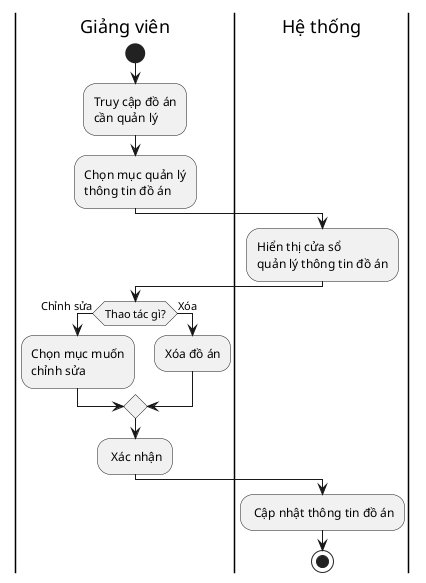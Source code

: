 @startuml
|Giảng viên|
start

:Truy cập đồ án\ncần quản lý;
:Chọn mục quản lý\nthông tin đồ án;
|Hệ thống|
:Hiển thị cửa sổ\nquản lý thông tin đồ án;

|Giảng viên|
if (Thao tác gì?) then (Chỉnh sửa)
    :Chọn mục muốn\nchỉnh sửa;
else (Xóa)
    :Xóa đồ án;
endif

: Xác nhận;

|Hệ thống|
: Cập nhật thông tin đồ án;
stop
@enduml
